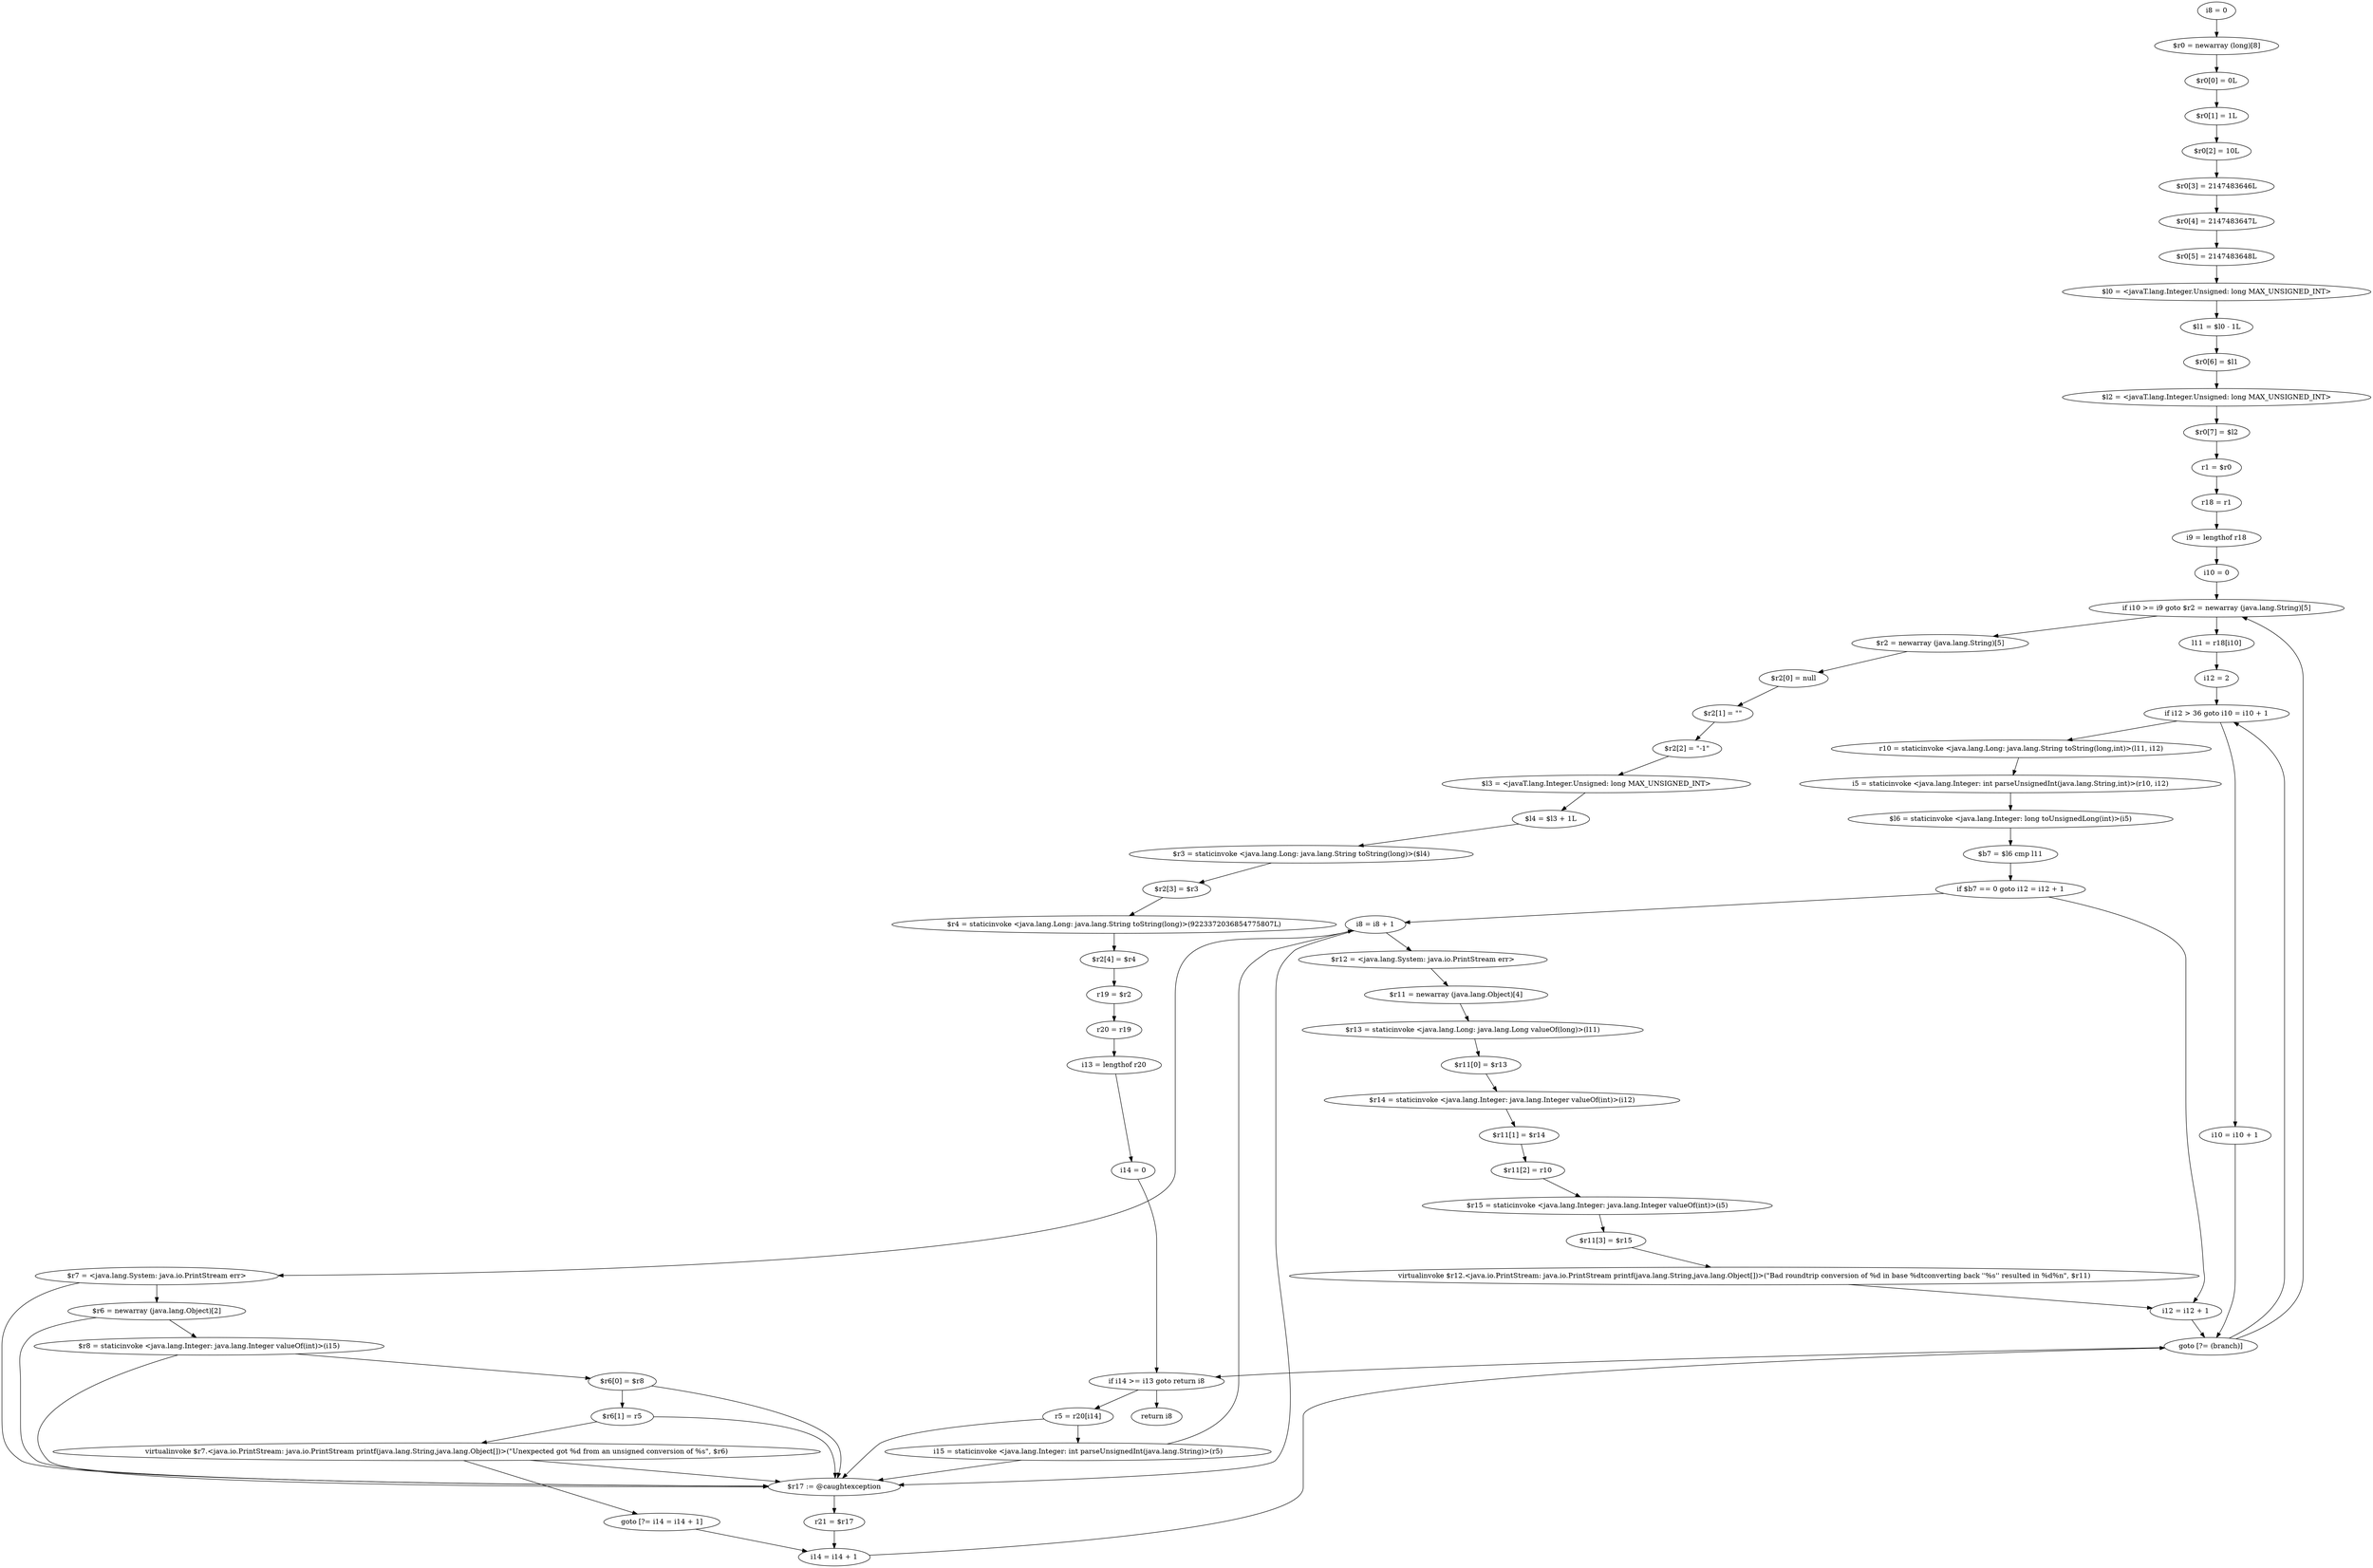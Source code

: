 digraph "unitGraph" {
    "i8 = 0"
    "$r0 = newarray (long)[8]"
    "$r0[0] = 0L"
    "$r0[1] = 1L"
    "$r0[2] = 10L"
    "$r0[3] = 2147483646L"
    "$r0[4] = 2147483647L"
    "$r0[5] = 2147483648L"
    "$l0 = <javaT.lang.Integer.Unsigned: long MAX_UNSIGNED_INT>"
    "$l1 = $l0 - 1L"
    "$r0[6] = $l1"
    "$l2 = <javaT.lang.Integer.Unsigned: long MAX_UNSIGNED_INT>"
    "$r0[7] = $l2"
    "r1 = $r0"
    "r18 = r1"
    "i9 = lengthof r18"
    "i10 = 0"
    "if i10 >= i9 goto $r2 = newarray (java.lang.String)[5]"
    "l11 = r18[i10]"
    "i12 = 2"
    "if i12 > 36 goto i10 = i10 + 1"
    "r10 = staticinvoke <java.lang.Long: java.lang.String toString(long,int)>(l11, i12)"
    "i5 = staticinvoke <java.lang.Integer: int parseUnsignedInt(java.lang.String,int)>(r10, i12)"
    "$l6 = staticinvoke <java.lang.Integer: long toUnsignedLong(int)>(i5)"
    "$b7 = $l6 cmp l11"
    "if $b7 == 0 goto i12 = i12 + 1"
    "i8 = i8 + 1"
    "$r12 = <java.lang.System: java.io.PrintStream err>"
    "$r11 = newarray (java.lang.Object)[4]"
    "$r13 = staticinvoke <java.lang.Long: java.lang.Long valueOf(long)>(l11)"
    "$r11[0] = $r13"
    "$r14 = staticinvoke <java.lang.Integer: java.lang.Integer valueOf(int)>(i12)"
    "$r11[1] = $r14"
    "$r11[2] = r10"
    "$r15 = staticinvoke <java.lang.Integer: java.lang.Integer valueOf(int)>(i5)"
    "$r11[3] = $r15"
    "virtualinvoke $r12.<java.io.PrintStream: java.io.PrintStream printf(java.lang.String,java.lang.Object[])>(\"Bad roundtrip conversion of %d in base %d\tconverting back \'\'%s\'\' resulted in %d%n\", $r11)"
    "i12 = i12 + 1"
    "goto [?= (branch)]"
    "i10 = i10 + 1"
    "$r2 = newarray (java.lang.String)[5]"
    "$r2[0] = null"
    "$r2[1] = \"\""
    "$r2[2] = \"-1\""
    "$l3 = <javaT.lang.Integer.Unsigned: long MAX_UNSIGNED_INT>"
    "$l4 = $l3 + 1L"
    "$r3 = staticinvoke <java.lang.Long: java.lang.String toString(long)>($l4)"
    "$r2[3] = $r3"
    "$r4 = staticinvoke <java.lang.Long: java.lang.String toString(long)>(9223372036854775807L)"
    "$r2[4] = $r4"
    "r19 = $r2"
    "r20 = r19"
    "i13 = lengthof r20"
    "i14 = 0"
    "if i14 >= i13 goto return i8"
    "r5 = r20[i14]"
    "i15 = staticinvoke <java.lang.Integer: int parseUnsignedInt(java.lang.String)>(r5)"
    "$r7 = <java.lang.System: java.io.PrintStream err>"
    "$r6 = newarray (java.lang.Object)[2]"
    "$r8 = staticinvoke <java.lang.Integer: java.lang.Integer valueOf(int)>(i15)"
    "$r6[0] = $r8"
    "$r6[1] = r5"
    "virtualinvoke $r7.<java.io.PrintStream: java.io.PrintStream printf(java.lang.String,java.lang.Object[])>(\"Unexpected got %d from an unsigned conversion of %s\", $r6)"
    "goto [?= i14 = i14 + 1]"
    "$r17 := @caughtexception"
    "r21 = $r17"
    "i14 = i14 + 1"
    "return i8"
    "i8 = 0"->"$r0 = newarray (long)[8]";
    "$r0 = newarray (long)[8]"->"$r0[0] = 0L";
    "$r0[0] = 0L"->"$r0[1] = 1L";
    "$r0[1] = 1L"->"$r0[2] = 10L";
    "$r0[2] = 10L"->"$r0[3] = 2147483646L";
    "$r0[3] = 2147483646L"->"$r0[4] = 2147483647L";
    "$r0[4] = 2147483647L"->"$r0[5] = 2147483648L";
    "$r0[5] = 2147483648L"->"$l0 = <javaT.lang.Integer.Unsigned: long MAX_UNSIGNED_INT>";
    "$l0 = <javaT.lang.Integer.Unsigned: long MAX_UNSIGNED_INT>"->"$l1 = $l0 - 1L";
    "$l1 = $l0 - 1L"->"$r0[6] = $l1";
    "$r0[6] = $l1"->"$l2 = <javaT.lang.Integer.Unsigned: long MAX_UNSIGNED_INT>";
    "$l2 = <javaT.lang.Integer.Unsigned: long MAX_UNSIGNED_INT>"->"$r0[7] = $l2";
    "$r0[7] = $l2"->"r1 = $r0";
    "r1 = $r0"->"r18 = r1";
    "r18 = r1"->"i9 = lengthof r18";
    "i9 = lengthof r18"->"i10 = 0";
    "i10 = 0"->"if i10 >= i9 goto $r2 = newarray (java.lang.String)[5]";
    "if i10 >= i9 goto $r2 = newarray (java.lang.String)[5]"->"l11 = r18[i10]";
    "if i10 >= i9 goto $r2 = newarray (java.lang.String)[5]"->"$r2 = newarray (java.lang.String)[5]";
    "l11 = r18[i10]"->"i12 = 2";
    "i12 = 2"->"if i12 > 36 goto i10 = i10 + 1";
    "if i12 > 36 goto i10 = i10 + 1"->"r10 = staticinvoke <java.lang.Long: java.lang.String toString(long,int)>(l11, i12)";
    "if i12 > 36 goto i10 = i10 + 1"->"i10 = i10 + 1";
    "r10 = staticinvoke <java.lang.Long: java.lang.String toString(long,int)>(l11, i12)"->"i5 = staticinvoke <java.lang.Integer: int parseUnsignedInt(java.lang.String,int)>(r10, i12)";
    "i5 = staticinvoke <java.lang.Integer: int parseUnsignedInt(java.lang.String,int)>(r10, i12)"->"$l6 = staticinvoke <java.lang.Integer: long toUnsignedLong(int)>(i5)";
    "$l6 = staticinvoke <java.lang.Integer: long toUnsignedLong(int)>(i5)"->"$b7 = $l6 cmp l11";
    "$b7 = $l6 cmp l11"->"if $b7 == 0 goto i12 = i12 + 1";
    "if $b7 == 0 goto i12 = i12 + 1"->"i8 = i8 + 1";
    "if $b7 == 0 goto i12 = i12 + 1"->"i12 = i12 + 1";
    "i8 = i8 + 1"->"$r12 = <java.lang.System: java.io.PrintStream err>";
    "$r12 = <java.lang.System: java.io.PrintStream err>"->"$r11 = newarray (java.lang.Object)[4]";
    "$r11 = newarray (java.lang.Object)[4]"->"$r13 = staticinvoke <java.lang.Long: java.lang.Long valueOf(long)>(l11)";
    "$r13 = staticinvoke <java.lang.Long: java.lang.Long valueOf(long)>(l11)"->"$r11[0] = $r13";
    "$r11[0] = $r13"->"$r14 = staticinvoke <java.lang.Integer: java.lang.Integer valueOf(int)>(i12)";
    "$r14 = staticinvoke <java.lang.Integer: java.lang.Integer valueOf(int)>(i12)"->"$r11[1] = $r14";
    "$r11[1] = $r14"->"$r11[2] = r10";
    "$r11[2] = r10"->"$r15 = staticinvoke <java.lang.Integer: java.lang.Integer valueOf(int)>(i5)";
    "$r15 = staticinvoke <java.lang.Integer: java.lang.Integer valueOf(int)>(i5)"->"$r11[3] = $r15";
    "$r11[3] = $r15"->"virtualinvoke $r12.<java.io.PrintStream: java.io.PrintStream printf(java.lang.String,java.lang.Object[])>(\"Bad roundtrip conversion of %d in base %d\tconverting back \'\'%s\'\' resulted in %d%n\", $r11)";
    "virtualinvoke $r12.<java.io.PrintStream: java.io.PrintStream printf(java.lang.String,java.lang.Object[])>(\"Bad roundtrip conversion of %d in base %d\tconverting back \'\'%s\'\' resulted in %d%n\", $r11)"->"i12 = i12 + 1";
    "i12 = i12 + 1"->"goto [?= (branch)]";
    "goto [?= (branch)]"->"if i12 > 36 goto i10 = i10 + 1";
    "i10 = i10 + 1"->"goto [?= (branch)]";
    "goto [?= (branch)]"->"if i10 >= i9 goto $r2 = newarray (java.lang.String)[5]";
    "$r2 = newarray (java.lang.String)[5]"->"$r2[0] = null";
    "$r2[0] = null"->"$r2[1] = \"\"";
    "$r2[1] = \"\""->"$r2[2] = \"-1\"";
    "$r2[2] = \"-1\""->"$l3 = <javaT.lang.Integer.Unsigned: long MAX_UNSIGNED_INT>";
    "$l3 = <javaT.lang.Integer.Unsigned: long MAX_UNSIGNED_INT>"->"$l4 = $l3 + 1L";
    "$l4 = $l3 + 1L"->"$r3 = staticinvoke <java.lang.Long: java.lang.String toString(long)>($l4)";
    "$r3 = staticinvoke <java.lang.Long: java.lang.String toString(long)>($l4)"->"$r2[3] = $r3";
    "$r2[3] = $r3"->"$r4 = staticinvoke <java.lang.Long: java.lang.String toString(long)>(9223372036854775807L)";
    "$r4 = staticinvoke <java.lang.Long: java.lang.String toString(long)>(9223372036854775807L)"->"$r2[4] = $r4";
    "$r2[4] = $r4"->"r19 = $r2";
    "r19 = $r2"->"r20 = r19";
    "r20 = r19"->"i13 = lengthof r20";
    "i13 = lengthof r20"->"i14 = 0";
    "i14 = 0"->"if i14 >= i13 goto return i8";
    "if i14 >= i13 goto return i8"->"r5 = r20[i14]";
    "if i14 >= i13 goto return i8"->"return i8";
    "r5 = r20[i14]"->"i15 = staticinvoke <java.lang.Integer: int parseUnsignedInt(java.lang.String)>(r5)";
    "r5 = r20[i14]"->"$r17 := @caughtexception";
    "i15 = staticinvoke <java.lang.Integer: int parseUnsignedInt(java.lang.String)>(r5)"->"i8 = i8 + 1";
    "i15 = staticinvoke <java.lang.Integer: int parseUnsignedInt(java.lang.String)>(r5)"->"$r17 := @caughtexception";
    "i8 = i8 + 1"->"$r7 = <java.lang.System: java.io.PrintStream err>";
    "i8 = i8 + 1"->"$r17 := @caughtexception";
    "$r7 = <java.lang.System: java.io.PrintStream err>"->"$r6 = newarray (java.lang.Object)[2]";
    "$r7 = <java.lang.System: java.io.PrintStream err>"->"$r17 := @caughtexception";
    "$r6 = newarray (java.lang.Object)[2]"->"$r8 = staticinvoke <java.lang.Integer: java.lang.Integer valueOf(int)>(i15)";
    "$r6 = newarray (java.lang.Object)[2]"->"$r17 := @caughtexception";
    "$r8 = staticinvoke <java.lang.Integer: java.lang.Integer valueOf(int)>(i15)"->"$r6[0] = $r8";
    "$r8 = staticinvoke <java.lang.Integer: java.lang.Integer valueOf(int)>(i15)"->"$r17 := @caughtexception";
    "$r6[0] = $r8"->"$r6[1] = r5";
    "$r6[0] = $r8"->"$r17 := @caughtexception";
    "$r6[1] = r5"->"virtualinvoke $r7.<java.io.PrintStream: java.io.PrintStream printf(java.lang.String,java.lang.Object[])>(\"Unexpected got %d from an unsigned conversion of %s\", $r6)";
    "$r6[1] = r5"->"$r17 := @caughtexception";
    "virtualinvoke $r7.<java.io.PrintStream: java.io.PrintStream printf(java.lang.String,java.lang.Object[])>(\"Unexpected got %d from an unsigned conversion of %s\", $r6)"->"goto [?= i14 = i14 + 1]";
    "virtualinvoke $r7.<java.io.PrintStream: java.io.PrintStream printf(java.lang.String,java.lang.Object[])>(\"Unexpected got %d from an unsigned conversion of %s\", $r6)"->"$r17 := @caughtexception";
    "goto [?= i14 = i14 + 1]"->"i14 = i14 + 1";
    "$r17 := @caughtexception"->"r21 = $r17";
    "r21 = $r17"->"i14 = i14 + 1";
    "i14 = i14 + 1"->"goto [?= (branch)]";
    "goto [?= (branch)]"->"if i14 >= i13 goto return i8";
}
